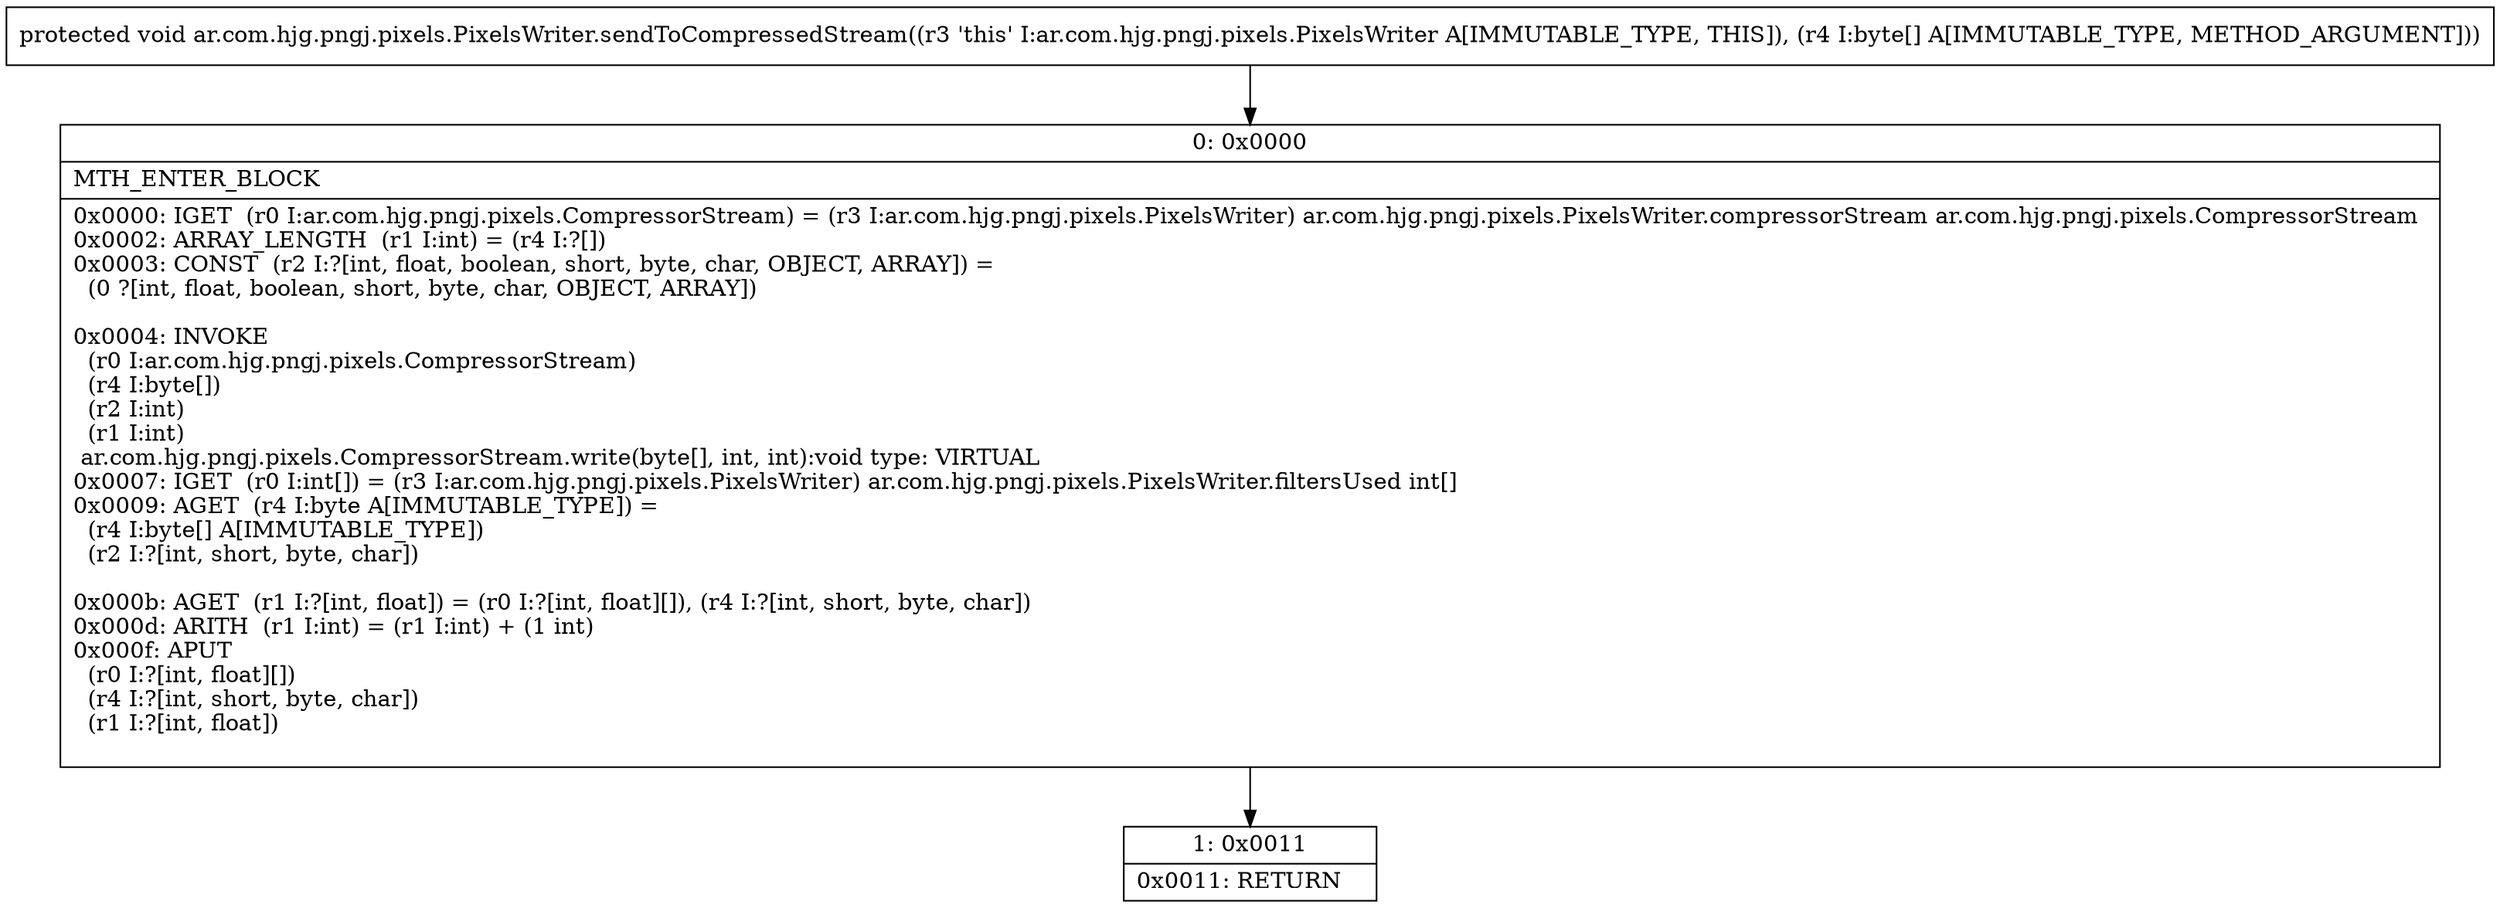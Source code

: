 digraph "CFG forar.com.hjg.pngj.pixels.PixelsWriter.sendToCompressedStream([B)V" {
Node_0 [shape=record,label="{0\:\ 0x0000|MTH_ENTER_BLOCK\l|0x0000: IGET  (r0 I:ar.com.hjg.pngj.pixels.CompressorStream) = (r3 I:ar.com.hjg.pngj.pixels.PixelsWriter) ar.com.hjg.pngj.pixels.PixelsWriter.compressorStream ar.com.hjg.pngj.pixels.CompressorStream \l0x0002: ARRAY_LENGTH  (r1 I:int) = (r4 I:?[]) \l0x0003: CONST  (r2 I:?[int, float, boolean, short, byte, char, OBJECT, ARRAY]) = \l  (0 ?[int, float, boolean, short, byte, char, OBJECT, ARRAY])\l \l0x0004: INVOKE  \l  (r0 I:ar.com.hjg.pngj.pixels.CompressorStream)\l  (r4 I:byte[])\l  (r2 I:int)\l  (r1 I:int)\l ar.com.hjg.pngj.pixels.CompressorStream.write(byte[], int, int):void type: VIRTUAL \l0x0007: IGET  (r0 I:int[]) = (r3 I:ar.com.hjg.pngj.pixels.PixelsWriter) ar.com.hjg.pngj.pixels.PixelsWriter.filtersUsed int[] \l0x0009: AGET  (r4 I:byte A[IMMUTABLE_TYPE]) = \l  (r4 I:byte[] A[IMMUTABLE_TYPE])\l  (r2 I:?[int, short, byte, char])\l \l0x000b: AGET  (r1 I:?[int, float]) = (r0 I:?[int, float][]), (r4 I:?[int, short, byte, char]) \l0x000d: ARITH  (r1 I:int) = (r1 I:int) + (1 int) \l0x000f: APUT  \l  (r0 I:?[int, float][])\l  (r4 I:?[int, short, byte, char])\l  (r1 I:?[int, float])\l \l}"];
Node_1 [shape=record,label="{1\:\ 0x0011|0x0011: RETURN   \l}"];
MethodNode[shape=record,label="{protected void ar.com.hjg.pngj.pixels.PixelsWriter.sendToCompressedStream((r3 'this' I:ar.com.hjg.pngj.pixels.PixelsWriter A[IMMUTABLE_TYPE, THIS]), (r4 I:byte[] A[IMMUTABLE_TYPE, METHOD_ARGUMENT])) }"];
MethodNode -> Node_0;
Node_0 -> Node_1;
}

